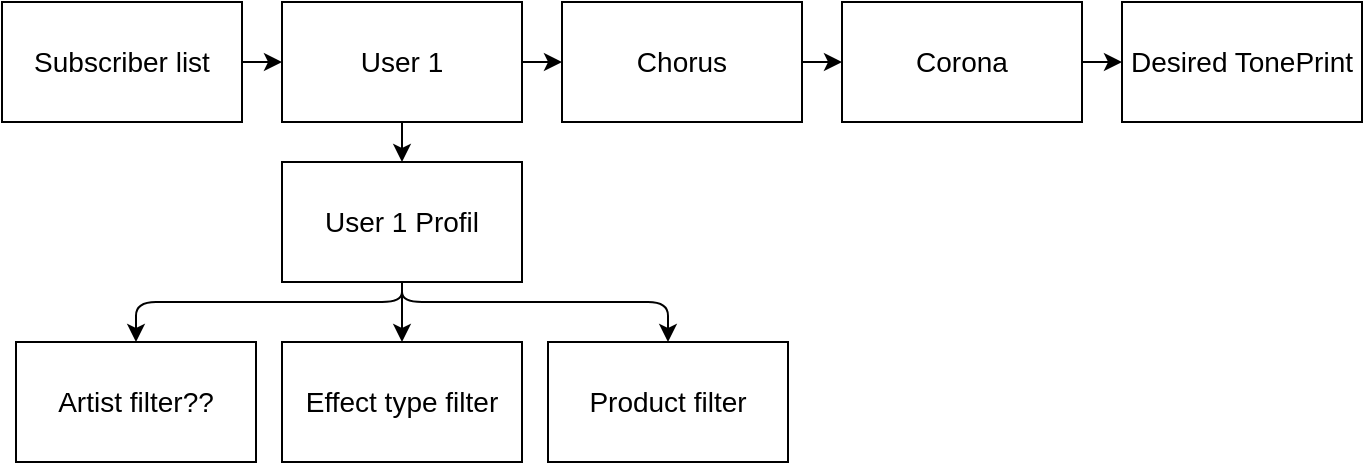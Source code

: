 <mxfile type="device" version="10.7.7"><diagram id="auS0gg_jwv2jUzMltq5P" name="Page-1"><mxGraphModel grid="1" dx="1010" dy="574" gridSize="10" guides="1" tooltips="1" connect="1" arrows="1" fold="1" page="1" pageScale="1" pageWidth="827" pageHeight="1169" math="0" shadow="0"><root><mxCell id="0" /><mxCell id="1" parent="0" /><mxCell id="vIAHzB3cvxXkcl2ZzCOp-10" parent="1" style="edgeStyle=orthogonalEdgeStyle;rounded=0;orthogonalLoop=1;jettySize=auto;html=1;exitX=1;exitY=0.5;exitDx=0;exitDy=0;entryX=0;entryY=0.5;entryDx=0;entryDy=0;fontSize=14;" edge="1" source="vIAHzB3cvxXkcl2ZzCOp-1" target="vIAHzB3cvxXkcl2ZzCOp-2"><mxGeometry as="geometry" relative="1" /></mxCell><mxCell id="vIAHzB3cvxXkcl2ZzCOp-1" value="Subscriber list" parent="1" style="rounded=0;whiteSpace=wrap;html=1;fontSize=14;" vertex="1"><mxGeometry as="geometry" x="80" y="160" width="120" height="60" /></mxCell><mxCell id="vIAHzB3cvxXkcl2ZzCOp-11" parent="1" style="edgeStyle=orthogonalEdgeStyle;rounded=0;orthogonalLoop=1;jettySize=auto;html=1;exitX=1;exitY=0.5;exitDx=0;exitDy=0;entryX=0;entryY=0.5;entryDx=0;entryDy=0;fontSize=14;" edge="1" source="vIAHzB3cvxXkcl2ZzCOp-2" target="vIAHzB3cvxXkcl2ZzCOp-3"><mxGeometry as="geometry" relative="1" /></mxCell><mxCell id="vIAHzB3cvxXkcl2ZzCOp-14" parent="1" style="edgeStyle=orthogonalEdgeStyle;rounded=0;orthogonalLoop=1;jettySize=auto;html=1;exitX=0.5;exitY=1;exitDx=0;exitDy=0;entryX=0.5;entryY=0;entryDx=0;entryDy=0;fontSize=14;" edge="1" source="vIAHzB3cvxXkcl2ZzCOp-2" target="vIAHzB3cvxXkcl2ZzCOp-9"><mxGeometry as="geometry" relative="1" /></mxCell><mxCell id="vIAHzB3cvxXkcl2ZzCOp-2" value="User 1&lt;br style=&quot;font-size: 14px;&quot;&gt;" parent="1" style="rounded=0;whiteSpace=wrap;html=1;fontSize=14;" vertex="1"><mxGeometry as="geometry" x="220" y="160" width="120" height="60" /></mxCell><mxCell id="vIAHzB3cvxXkcl2ZzCOp-12" parent="1" style="edgeStyle=orthogonalEdgeStyle;rounded=0;orthogonalLoop=1;jettySize=auto;html=1;exitX=1;exitY=0.5;exitDx=0;exitDy=0;entryX=0;entryY=0.5;entryDx=0;entryDy=0;fontSize=14;" edge="1" source="vIAHzB3cvxXkcl2ZzCOp-3" target="vIAHzB3cvxXkcl2ZzCOp-4"><mxGeometry as="geometry" relative="1" /></mxCell><mxCell id="vIAHzB3cvxXkcl2ZzCOp-3" value="Chorus&lt;br style=&quot;font-size: 14px;&quot;&gt;" parent="1" style="rounded=0;whiteSpace=wrap;html=1;fontSize=14;" vertex="1"><mxGeometry as="geometry" x="360" y="160" width="120" height="60" /></mxCell><mxCell id="vIAHzB3cvxXkcl2ZzCOp-13" parent="1" style="edgeStyle=orthogonalEdgeStyle;rounded=0;orthogonalLoop=1;jettySize=auto;html=1;exitX=1;exitY=0.5;exitDx=0;exitDy=0;entryX=0;entryY=0.5;entryDx=0;entryDy=0;fontSize=14;" edge="1" source="vIAHzB3cvxXkcl2ZzCOp-4" target="vIAHzB3cvxXkcl2ZzCOp-5"><mxGeometry as="geometry" relative="1" /></mxCell><mxCell id="vIAHzB3cvxXkcl2ZzCOp-4" value="Corona&lt;br style=&quot;font-size: 14px;&quot;&gt;" parent="1" style="rounded=0;whiteSpace=wrap;html=1;fontSize=14;" vertex="1"><mxGeometry as="geometry" x="500" y="160" width="120" height="60" /></mxCell><mxCell id="vIAHzB3cvxXkcl2ZzCOp-5" value="Desired TonePrint&lt;br style=&quot;font-size: 14px;&quot;&gt;" parent="1" style="rounded=0;whiteSpace=wrap;html=1;fontSize=14;" vertex="1"><mxGeometry as="geometry" x="640" y="160" width="120" height="60" /></mxCell><mxCell id="vIAHzB3cvxXkcl2ZzCOp-6" value="Artist filter??&lt;br style=&quot;font-size: 14px;&quot;&gt;" parent="1" style="rounded=0;whiteSpace=wrap;html=1;fontSize=14;" vertex="1"><mxGeometry as="geometry" x="87" y="330" width="120" height="60" /></mxCell><mxCell id="vIAHzB3cvxXkcl2ZzCOp-7" value="Effect type filter" parent="1" style="rounded=0;whiteSpace=wrap;html=1;fontSize=14;" vertex="1"><mxGeometry as="geometry" x="220" y="330" width="120" height="60" /></mxCell><mxCell id="vIAHzB3cvxXkcl2ZzCOp-8" value="Product filter&lt;br style=&quot;font-size: 14px;&quot;&gt;" parent="1" style="rounded=0;whiteSpace=wrap;html=1;fontSize=14;" vertex="1"><mxGeometry as="geometry" x="353" y="330" width="120" height="60" /></mxCell><mxCell id="vIAHzB3cvxXkcl2ZzCOp-15" parent="1" style="edgeStyle=orthogonalEdgeStyle;rounded=0;orthogonalLoop=1;jettySize=auto;html=1;exitX=0.5;exitY=1;exitDx=0;exitDy=0;entryX=0.5;entryY=0;entryDx=0;entryDy=0;fontSize=14;" edge="1" source="vIAHzB3cvxXkcl2ZzCOp-9" target="vIAHzB3cvxXkcl2ZzCOp-7"><mxGeometry as="geometry" relative="1" /></mxCell><mxCell id="vIAHzB3cvxXkcl2ZzCOp-9" value="User 1 Profil&lt;br style=&quot;font-size: 14px;&quot;&gt;" parent="1" style="rounded=0;whiteSpace=wrap;html=1;fontSize=14;" vertex="1"><mxGeometry as="geometry" x="220" y="240" width="120" height="60" /></mxCell><mxCell id="vIAHzB3cvxXkcl2ZzCOp-16" value="" parent="1" style="endArrow=classic;html=1;edgeStyle=orthogonalEdgeStyle;entryX=0.5;entryY=0;entryDx=0;entryDy=0;fontSize=14;" edge="1" target="vIAHzB3cvxXkcl2ZzCOp-8"><mxGeometry as="geometry" relative="1" width="50" height="50"><mxPoint as="sourcePoint" x="280" y="300" /><mxPoint as="targetPoint" x="330" y="250" /><Array as="points"><mxPoint x="280" y="310" /><mxPoint x="413" y="310" /></Array></mxGeometry></mxCell><mxCell id="vIAHzB3cvxXkcl2ZzCOp-17" value="" parent="1" style="endArrow=classic;html=1;edgeStyle=orthogonalEdgeStyle;entryX=0.5;entryY=0;entryDx=0;entryDy=0;fontSize=14;" edge="1" target="vIAHzB3cvxXkcl2ZzCOp-6"><mxGeometry as="geometry" relative="1" width="50" height="50"><mxPoint as="sourcePoint" x="280" y="300" /><mxPoint as="targetPoint" x="330" y="250" /><Array as="points"><mxPoint x="280" y="310" /><mxPoint x="147" y="310" /></Array></mxGeometry></mxCell></root></mxGraphModel></diagram></mxfile>